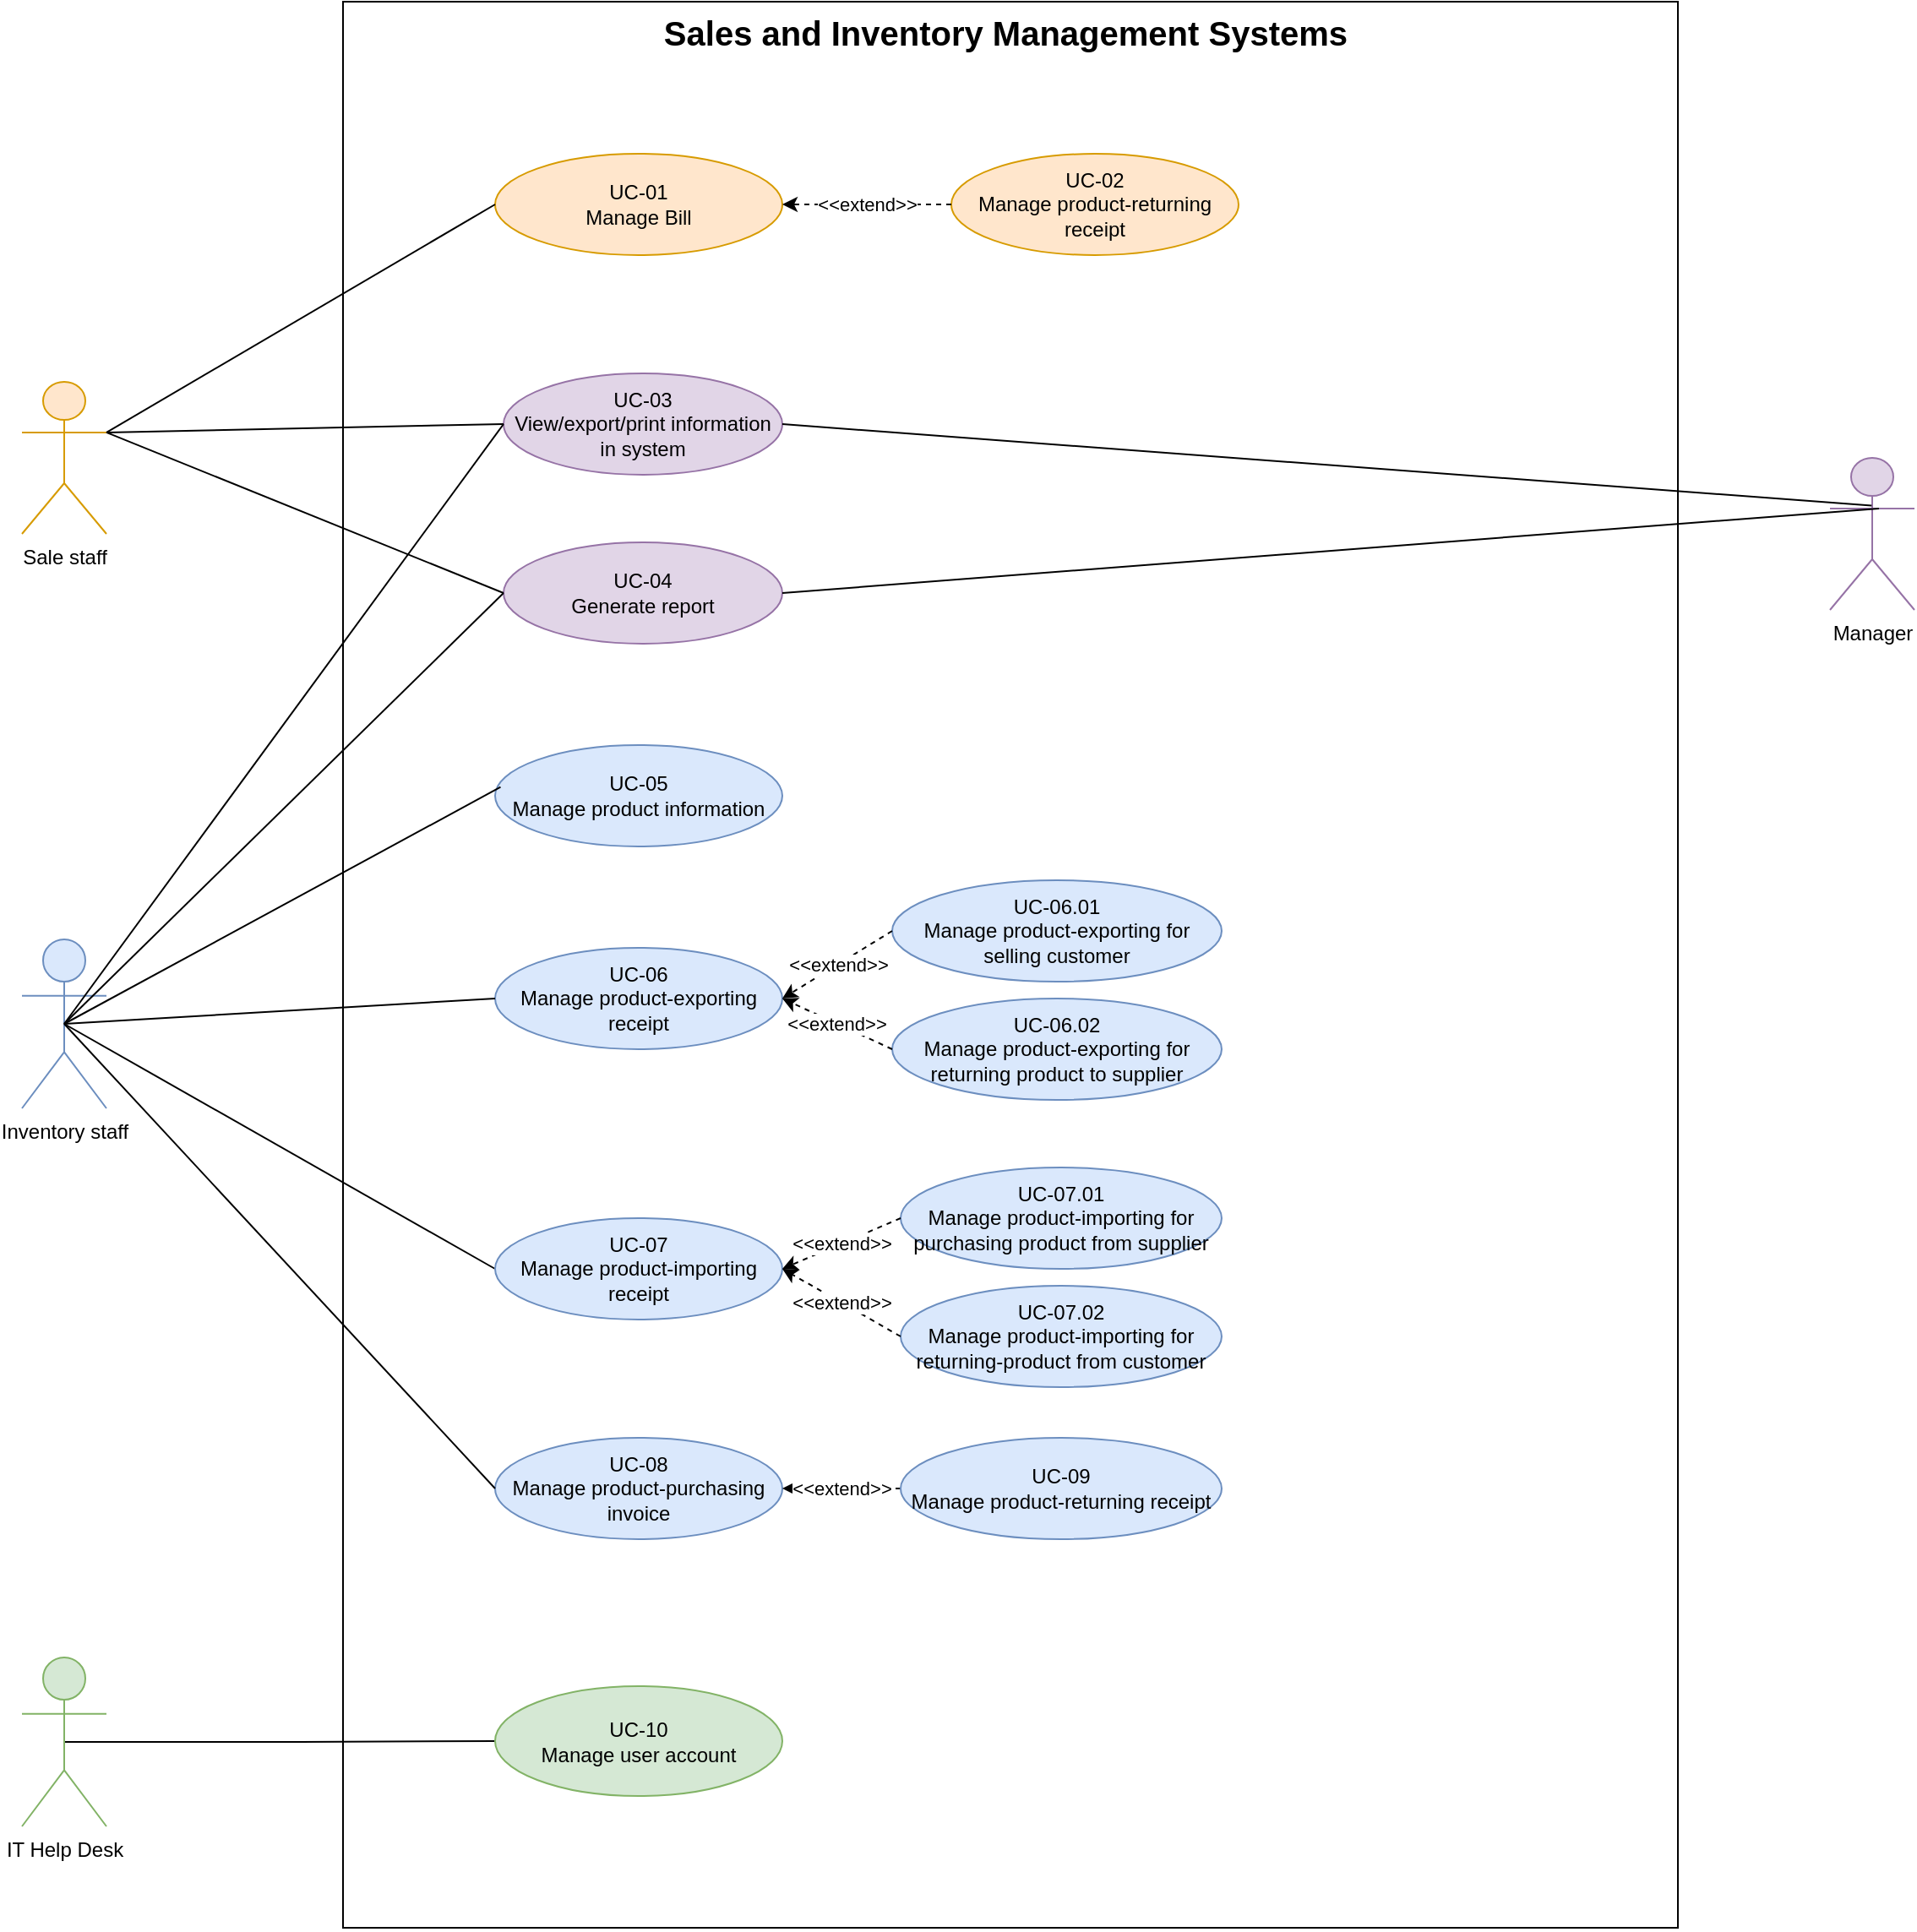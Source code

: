 <mxfile version="20.2.7" type="device"><diagram id="R2lEEEUBdFMjLlhIrx00" name="Page-1"><mxGraphModel dx="6401" dy="5299" grid="1" gridSize="10" guides="1" tooltips="1" connect="1" arrows="1" fold="1" page="1" pageScale="1" pageWidth="1169" pageHeight="1654" math="0" shadow="0" extFonts="Permanent Marker^https://fonts.googleapis.com/css?family=Permanent+Marker"><root><mxCell id="0"/><mxCell id="1" parent="0"/><mxCell id="SoKXO9qYCWs7aRHklZMR-2" value="&lt;font style=&quot;font-size: 20px;&quot;&gt;Sales and Inventory Management Systems&amp;nbsp;&lt;/font&gt;" style="shape=rect;html=1;verticalAlign=top;fontStyle=1;whiteSpace=wrap;align=center;" parent="1" vertex="1"><mxGeometry x="-2123" y="-3240" width="790" height="1140" as="geometry"/></mxCell><mxCell id="SoKXO9qYCWs7aRHklZMR-1" value="UC-01&lt;br&gt;Manage Bill" style="ellipse;whiteSpace=wrap;html=1;fillColor=#ffe6cc;strokeColor=#d79b00;" parent="1" vertex="1"><mxGeometry x="-2033" y="-3150" width="170" height="60" as="geometry"/></mxCell><mxCell id="SoKXO9qYCWs7aRHklZMR-3" value="Sale staff" style="shape=umlActor;html=1;verticalLabelPosition=bottom;verticalAlign=top;align=center;fillColor=#ffe6cc;strokeColor=#d79b00;" parent="1" vertex="1"><mxGeometry x="-2313" y="-3015" width="50" height="90" as="geometry"/></mxCell><mxCell id="SoKXO9qYCWs7aRHklZMR-4" value="Inventory staff" style="shape=umlActor;html=1;verticalLabelPosition=bottom;verticalAlign=top;align=center;fillColor=#dae8fc;strokeColor=#6c8ebf;" parent="1" vertex="1"><mxGeometry x="-2313" y="-2685" width="50" height="100" as="geometry"/></mxCell><mxCell id="SoKXO9qYCWs7aRHklZMR-12" value="Manager" style="shape=umlActor;html=1;verticalLabelPosition=bottom;verticalAlign=top;align=center;fillColor=#e1d5e7;strokeColor=#9673a6;" parent="1" vertex="1"><mxGeometry x="-1243" y="-2970" width="50" height="90" as="geometry"/></mxCell><mxCell id="SoKXO9qYCWs7aRHklZMR-15" value="UC-04&lt;br&gt;Generate report" style="ellipse;whiteSpace=wrap;html=1;fillColor=#e1d5e7;strokeColor=#9673a6;" parent="1" vertex="1"><mxGeometry x="-2028" y="-2920" width="165" height="60" as="geometry"/></mxCell><mxCell id="SoKXO9qYCWs7aRHklZMR-20" value="" style="edgeStyle=none;html=1;endArrow=none;verticalAlign=bottom;rounded=0;exitX=1;exitY=0.333;exitDx=0;exitDy=0;exitPerimeter=0;entryX=0;entryY=0.5;entryDx=0;entryDy=0;" parent="1" source="SoKXO9qYCWs7aRHklZMR-3" target="SoKXO9qYCWs7aRHklZMR-1" edge="1"><mxGeometry width="160" relative="1" as="geometry"><mxPoint x="-1968" y="-2860" as="sourcePoint"/><mxPoint x="-1808" y="-2860" as="targetPoint"/></mxGeometry></mxCell><mxCell id="SoKXO9qYCWs7aRHklZMR-22" value="" style="edgeStyle=none;html=1;endArrow=none;verticalAlign=bottom;rounded=0;exitX=1;exitY=0.333;exitDx=0;exitDy=0;exitPerimeter=0;entryX=0;entryY=0.5;entryDx=0;entryDy=0;" parent="1" source="SoKXO9qYCWs7aRHklZMR-3" target="SoKXO9qYCWs7aRHklZMR-15" edge="1"><mxGeometry width="160" relative="1" as="geometry"><mxPoint x="-2243" y="-2950" as="sourcePoint"/><mxPoint x="-2028" y="-2980" as="targetPoint"/></mxGeometry></mxCell><mxCell id="SoKXO9qYCWs7aRHklZMR-39" value="UC-08&lt;br&gt;Manage product-purchasing invoice" style="ellipse;whiteSpace=wrap;html=1;fillColor=#dae8fc;strokeColor=#6c8ebf;" parent="1" vertex="1"><mxGeometry x="-2033" y="-2390" width="170" height="60" as="geometry"/></mxCell><mxCell id="SoKXO9qYCWs7aRHklZMR-41" value="" style="edgeStyle=none;html=1;endArrow=none;verticalAlign=bottom;rounded=0;exitX=0.5;exitY=0.5;exitDx=0;exitDy=0;exitPerimeter=0;entryX=0;entryY=0.5;entryDx=0;entryDy=0;" parent="1" source="SoKXO9qYCWs7aRHklZMR-4" target="SoKXO9qYCWs7aRHklZMR-15" edge="1"><mxGeometry width="160" relative="1" as="geometry"><mxPoint x="-2263" y="-2686.667" as="sourcePoint"/><mxPoint x="-2058" y="-2765" as="targetPoint"/></mxGeometry></mxCell><mxCell id="SoKXO9qYCWs7aRHklZMR-43" value="" style="edgeStyle=none;html=1;endArrow=none;verticalAlign=bottom;rounded=0;exitX=0.5;exitY=0.5;exitDx=0;exitDy=0;exitPerimeter=0;entryX=0;entryY=0.5;entryDx=0;entryDy=0;" parent="1" source="SoKXO9qYCWs7aRHklZMR-4" target="SDmndQkwH7vCbHKsO4q7-3" edge="1"><mxGeometry width="160" relative="1" as="geometry"><mxPoint x="-2223" y="-2706.667" as="sourcePoint"/><mxPoint x="-2183" y="-2440" as="targetPoint"/></mxGeometry></mxCell><mxCell id="CSd6zSPKbM4hfl43sd3T-4" value="UC-02&lt;br&gt;Manage product-returning receipt" style="ellipse;whiteSpace=wrap;html=1;fillColor=#ffe6cc;strokeColor=#d79b00;" parent="1" vertex="1"><mxGeometry x="-1763" y="-3150" width="170" height="60" as="geometry"/></mxCell><mxCell id="CSd6zSPKbM4hfl43sd3T-6" value="&amp;lt;&amp;lt;extend&amp;gt;&amp;gt;" style="endArrow=classic;html=1;rounded=0;dashed=1;entryX=1;entryY=0.5;entryDx=0;entryDy=0;exitX=0;exitY=0.5;exitDx=0;exitDy=0;" parent="1" source="CSd6zSPKbM4hfl43sd3T-4" target="SoKXO9qYCWs7aRHklZMR-1" edge="1"><mxGeometry width="50" height="50" relative="1" as="geometry"><mxPoint x="-1898" y="-2885" as="sourcePoint"/><mxPoint x="-1973" y="-2935" as="targetPoint"/></mxGeometry></mxCell><mxCell id="CSd6zSPKbM4hfl43sd3T-19" value="UC-06&lt;br&gt;Manage product-exporting receipt" style="ellipse;whiteSpace=wrap;html=1;fillColor=#dae8fc;strokeColor=#6c8ebf;" parent="1" vertex="1"><mxGeometry x="-2033" y="-2680" width="170" height="60" as="geometry"/></mxCell><mxCell id="CSd6zSPKbM4hfl43sd3T-20" value="" style="endArrow=none;html=1;rounded=0;entryX=0.5;entryY=0.5;entryDx=0;entryDy=0;entryPerimeter=0;exitX=0;exitY=0.5;exitDx=0;exitDy=0;" parent="1" source="CSd6zSPKbM4hfl43sd3T-19" target="SoKXO9qYCWs7aRHklZMR-4" edge="1"><mxGeometry width="50" height="50" relative="1" as="geometry"><mxPoint x="-1808" y="-2300" as="sourcePoint"/><mxPoint x="-1758" y="-2350" as="targetPoint"/></mxGeometry></mxCell><mxCell id="SDmndQkwH7vCbHKsO4q7-3" value="UC-07&lt;br&gt;Manage product-importing receipt" style="ellipse;whiteSpace=wrap;html=1;fillColor=#dae8fc;strokeColor=#6c8ebf;" parent="1" vertex="1"><mxGeometry x="-2033" y="-2520" width="170" height="60" as="geometry"/></mxCell><mxCell id="TNvz91cq1p5_0hB30sYN-1" value="UC-05&lt;br&gt;Manage product information" style="ellipse;whiteSpace=wrap;html=1;fillColor=#dae8fc;strokeColor=#6c8ebf;" parent="1" vertex="1"><mxGeometry x="-2033" y="-2800" width="170" height="60" as="geometry"/></mxCell><mxCell id="TNvz91cq1p5_0hB30sYN-2" value="" style="edgeStyle=none;html=1;endArrow=none;verticalAlign=bottom;rounded=0;exitX=0.5;exitY=0.5;exitDx=0;exitDy=0;exitPerimeter=0;entryX=0.019;entryY=0.414;entryDx=0;entryDy=0;entryPerimeter=0;" parent="1" source="SoKXO9qYCWs7aRHklZMR-4" target="TNvz91cq1p5_0hB30sYN-1" edge="1"><mxGeometry width="160" relative="1" as="geometry"><mxPoint x="-2253" y="-2641.667" as="sourcePoint"/><mxPoint x="-2038" y="-2395" as="targetPoint"/></mxGeometry></mxCell><mxCell id="TNvz91cq1p5_0hB30sYN-13" value="" style="endArrow=none;html=1;rounded=0;entryX=0.58;entryY=0.333;entryDx=0;entryDy=0;entryPerimeter=0;exitX=1;exitY=0.5;exitDx=0;exitDy=0;" parent="1" source="SoKXO9qYCWs7aRHklZMR-15" target="SoKXO9qYCWs7aRHklZMR-12" edge="1"><mxGeometry width="50" height="50" relative="1" as="geometry"><mxPoint x="-1733" y="-2740" as="sourcePoint"/><mxPoint x="-1683" y="-2790" as="targetPoint"/></mxGeometry></mxCell><mxCell id="ibxA4nZh_mo_MuZFTr0f-7" value="&amp;lt;&amp;lt;extend&amp;gt;&amp;gt;" style="edgeStyle=orthogonalEdgeStyle;rounded=0;orthogonalLoop=1;jettySize=auto;html=1;dashed=1;entryX=1;entryY=0.5;entryDx=0;entryDy=0;" parent="1" source="ibxA4nZh_mo_MuZFTr0f-5" target="SoKXO9qYCWs7aRHklZMR-39" edge="1"><mxGeometry relative="1" as="geometry"><mxPoint x="-1883" y="-2190" as="targetPoint"/></mxGeometry></mxCell><mxCell id="ibxA4nZh_mo_MuZFTr0f-5" value="UC-09&lt;br&gt;Manage product-returning receipt" style="ellipse;whiteSpace=wrap;html=1;fillColor=#dae8fc;strokeColor=#6c8ebf;" parent="1" vertex="1"><mxGeometry x="-1793" y="-2390" width="190" height="60" as="geometry"/></mxCell><mxCell id="ibxA4nZh_mo_MuZFTr0f-9" value="" style="edgeStyle=none;html=1;endArrow=none;verticalAlign=bottom;rounded=0;exitX=0.5;exitY=0.5;exitDx=0;exitDy=0;exitPerimeter=0;entryX=0;entryY=0.5;entryDx=0;entryDy=0;" parent="1" source="SoKXO9qYCWs7aRHklZMR-4" target="SoKXO9qYCWs7aRHklZMR-39" edge="1"><mxGeometry width="160" relative="1" as="geometry"><mxPoint x="-2253" y="-2641.667" as="sourcePoint"/><mxPoint x="-2028" y="-2325" as="targetPoint"/></mxGeometry></mxCell><mxCell id="Yg9cKHMEut9JCHTQ3LfP-3" value="UC-06.01&lt;br&gt;Manage product-exporting for selling customer" style="ellipse;whiteSpace=wrap;html=1;fillColor=#dae8fc;strokeColor=#6c8ebf;" parent="1" vertex="1"><mxGeometry x="-1798" y="-2720" width="195" height="60" as="geometry"/></mxCell><mxCell id="Yg9cKHMEut9JCHTQ3LfP-4" value="UC-06.02&lt;br&gt;Manage product-exporting for returning product to supplier" style="ellipse;whiteSpace=wrap;html=1;fillColor=#dae8fc;strokeColor=#6c8ebf;" parent="1" vertex="1"><mxGeometry x="-1798" y="-2650" width="195" height="60" as="geometry"/></mxCell><mxCell id="Yg9cKHMEut9JCHTQ3LfP-5" value="UC-07.01&lt;br&gt;Manage product-importing for purchasing product from supplier" style="ellipse;whiteSpace=wrap;html=1;fillColor=#dae8fc;strokeColor=#6c8ebf;" parent="1" vertex="1"><mxGeometry x="-1793" y="-2550" width="190" height="60" as="geometry"/></mxCell><mxCell id="Yg9cKHMEut9JCHTQ3LfP-6" value="UC-07.02&lt;br&gt;Manage product-importing for returning-product from customer" style="ellipse;whiteSpace=wrap;html=1;fillColor=#dae8fc;strokeColor=#6c8ebf;" parent="1" vertex="1"><mxGeometry x="-1793" y="-2480" width="190" height="60" as="geometry"/></mxCell><mxCell id="Yg9cKHMEut9JCHTQ3LfP-7" value="&amp;lt;&amp;lt;extend&amp;gt;&amp;gt;" style="endArrow=classic;dashed=1;html=1;rounded=0;entryX=1;entryY=0.5;entryDx=0;entryDy=0;exitX=0;exitY=0.5;exitDx=0;exitDy=0;endFill=1;" parent="1" source="Yg9cKHMEut9JCHTQ3LfP-3" target="CSd6zSPKbM4hfl43sd3T-19" edge="1"><mxGeometry width="50" height="50" relative="1" as="geometry"><mxPoint x="-1738" y="-2580" as="sourcePoint"/><mxPoint x="-1788" y="-2530" as="targetPoint"/></mxGeometry></mxCell><mxCell id="Yg9cKHMEut9JCHTQ3LfP-8" value="&amp;lt;&amp;lt;extend&amp;gt;&amp;gt;" style="endArrow=classic;dashed=1;html=1;rounded=0;entryX=1;entryY=0.5;entryDx=0;entryDy=0;exitX=0;exitY=0.5;exitDx=0;exitDy=0;endFill=1;" parent="1" source="Yg9cKHMEut9JCHTQ3LfP-4" target="CSd6zSPKbM4hfl43sd3T-19" edge="1"><mxGeometry width="50" height="50" relative="1" as="geometry"><mxPoint x="-1788" y="-2680" as="sourcePoint"/><mxPoint x="-1873" y="-2640" as="targetPoint"/></mxGeometry></mxCell><mxCell id="Yg9cKHMEut9JCHTQ3LfP-9" value="&amp;lt;&amp;lt;extend&amp;gt;&amp;gt;" style="endArrow=classic;dashed=1;html=1;rounded=0;exitX=0;exitY=0.5;exitDx=0;exitDy=0;entryX=1;entryY=0.5;entryDx=0;entryDy=0;endFill=1;" parent="1" source="Yg9cKHMEut9JCHTQ3LfP-5" target="SDmndQkwH7vCbHKsO4q7-3" edge="1"><mxGeometry width="50" height="50" relative="1" as="geometry"><mxPoint x="-1789.75" y="-2561.7" as="sourcePoint"/><mxPoint x="-1888" y="-2530" as="targetPoint"/></mxGeometry></mxCell><mxCell id="Yg9cKHMEut9JCHTQ3LfP-10" value="&amp;lt;&amp;lt;extend&amp;gt;&amp;gt;" style="endArrow=classic;dashed=1;html=1;rounded=0;exitX=0;exitY=0.5;exitDx=0;exitDy=0;entryX=1;entryY=0.5;entryDx=0;entryDy=0;endFill=1;" parent="1" source="Yg9cKHMEut9JCHTQ3LfP-6" target="SDmndQkwH7vCbHKsO4q7-3" edge="1"><mxGeometry width="50" height="50" relative="1" as="geometry"><mxPoint x="-1774.75" y="-2511.7" as="sourcePoint"/><mxPoint x="-1873" y="-2480" as="targetPoint"/></mxGeometry></mxCell><mxCell id="Yg9cKHMEut9JCHTQ3LfP-13" style="edgeStyle=orthogonalEdgeStyle;rounded=0;orthogonalLoop=1;jettySize=auto;html=1;entryX=0;entryY=0.5;entryDx=0;entryDy=0;endArrow=none;endFill=0;exitX=0.5;exitY=0.5;exitDx=0;exitDy=0;exitPerimeter=0;" parent="1" source="Yg9cKHMEut9JCHTQ3LfP-11" target="Yg9cKHMEut9JCHTQ3LfP-12" edge="1"><mxGeometry relative="1" as="geometry"/></mxCell><mxCell id="Yg9cKHMEut9JCHTQ3LfP-11" value="IT Help Desk" style="shape=umlActor;html=1;verticalLabelPosition=bottom;verticalAlign=top;align=center;fillColor=#d5e8d4;strokeColor=#82b366;" parent="1" vertex="1"><mxGeometry x="-2313" y="-2260" width="50" height="100" as="geometry"/></mxCell><mxCell id="Yg9cKHMEut9JCHTQ3LfP-12" value="UC-10&lt;br&gt;Manage user account" style="ellipse;whiteSpace=wrap;html=1;fillColor=#d5e8d4;strokeColor=#82b366;" parent="1" vertex="1"><mxGeometry x="-2033" y="-2243" width="170" height="65" as="geometry"/></mxCell><mxCell id="Yg9cKHMEut9JCHTQ3LfP-14" style="edgeStyle=orthogonalEdgeStyle;rounded=0;orthogonalLoop=1;jettySize=auto;html=1;exitX=0.5;exitY=1;exitDx=0;exitDy=0;endArrow=none;endFill=0;" parent="1" source="SoKXO9qYCWs7aRHklZMR-2" target="SoKXO9qYCWs7aRHklZMR-2" edge="1"><mxGeometry relative="1" as="geometry"/></mxCell><mxCell id="Yg9cKHMEut9JCHTQ3LfP-15" value="UC-03&lt;br&gt;View/export/print information in system" style="ellipse;whiteSpace=wrap;html=1;fillColor=#e1d5e7;strokeColor=#9673a6;" parent="1" vertex="1"><mxGeometry x="-2028" y="-3020" width="165" height="60" as="geometry"/></mxCell><mxCell id="Yg9cKHMEut9JCHTQ3LfP-16" value="" style="edgeStyle=none;html=1;endArrow=none;verticalAlign=bottom;rounded=0;exitX=1;exitY=0.333;exitDx=0;exitDy=0;exitPerimeter=0;entryX=0;entryY=0.5;entryDx=0;entryDy=0;" parent="1" source="SoKXO9qYCWs7aRHklZMR-3" target="Yg9cKHMEut9JCHTQ3LfP-15" edge="1"><mxGeometry width="160" relative="1" as="geometry"><mxPoint x="-2253" y="-2975" as="sourcePoint"/><mxPoint x="-2023" y="-3110" as="targetPoint"/></mxGeometry></mxCell><mxCell id="Yg9cKHMEut9JCHTQ3LfP-17" value="" style="edgeStyle=none;html=1;endArrow=none;verticalAlign=bottom;rounded=0;exitX=1;exitY=0.5;exitDx=0;exitDy=0;entryX=0.493;entryY=0.314;entryDx=0;entryDy=0;entryPerimeter=0;" parent="1" source="Yg9cKHMEut9JCHTQ3LfP-15" target="SoKXO9qYCWs7aRHklZMR-12" edge="1"><mxGeometry width="160" relative="1" as="geometry"><mxPoint x="-2253" y="-2975" as="sourcePoint"/><mxPoint x="-2023" y="-3010" as="targetPoint"/></mxGeometry></mxCell><mxCell id="Yg9cKHMEut9JCHTQ3LfP-20" value="" style="edgeStyle=none;html=1;endArrow=none;verticalAlign=bottom;rounded=0;entryX=0;entryY=0.5;entryDx=0;entryDy=0;exitX=0.5;exitY=0.5;exitDx=0;exitDy=0;exitPerimeter=0;" parent="1" source="SoKXO9qYCWs7aRHklZMR-4" target="Yg9cKHMEut9JCHTQ3LfP-15" edge="1"><mxGeometry width="160" relative="1" as="geometry"><mxPoint x="-2263" y="-2650" as="sourcePoint"/><mxPoint x="-2023" y="-2885" as="targetPoint"/></mxGeometry></mxCell><mxCell id="Yg9cKHMEut9JCHTQ3LfP-549" value="" style="edgeStyle=orthogonalEdgeStyle;rounded=0;orthogonalLoop=1;jettySize=auto;html=1;" parent="1" edge="1"><mxGeometry relative="1" as="geometry"><mxPoint x="802.667" y="4111.852" as="sourcePoint"/></mxGeometry></mxCell><mxCell id="Yg9cKHMEut9JCHTQ3LfP-550" style="edgeStyle=orthogonalEdgeStyle;rounded=0;orthogonalLoop=1;jettySize=auto;html=1;entryX=0.771;entryY=0.942;entryDx=0;entryDy=0;entryPerimeter=0;" parent="1" edge="1"><mxGeometry relative="1" as="geometry"><Array as="points"><mxPoint x="1104.5" y="4162"/><mxPoint x="2721.5" y="4162"/></Array><mxPoint x="1104.667" y="4087" as="sourcePoint"/></mxGeometry></mxCell></root></mxGraphModel></diagram></mxfile>
